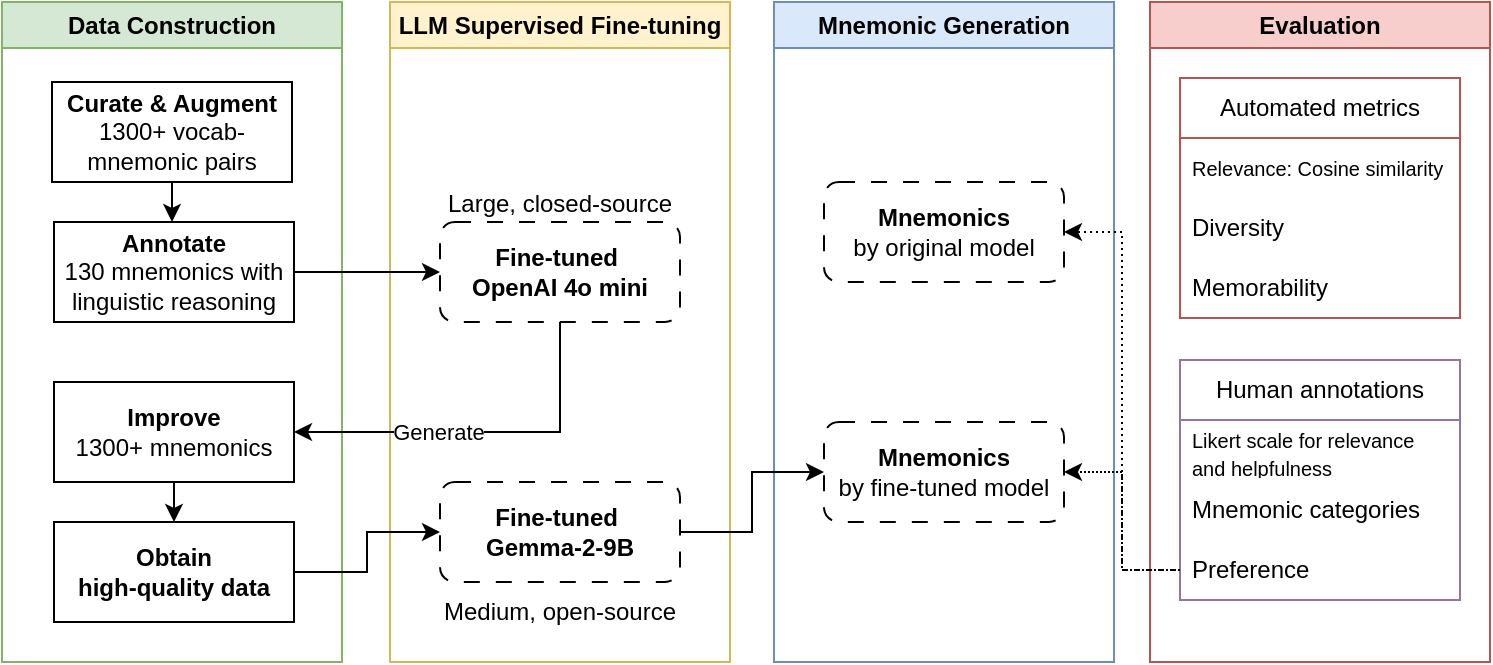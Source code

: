 <mxfile version="26.0.16">
  <diagram name="Page-1" id="px9kx3slcnb5_E4VtIDT">
    <mxGraphModel dx="851" dy="791" grid="1" gridSize="10" guides="1" tooltips="1" connect="1" arrows="1" fold="1" page="1" pageScale="1" pageWidth="850" pageHeight="1100" math="0" shadow="0">
      <root>
        <mxCell id="0" />
        <mxCell id="1" parent="0" />
        <mxCell id="g-isBZqxFY_-JQoQWxyM-34" value="Data Construction" style="swimlane;whiteSpace=wrap;html=1;startSize=23;fillColor=#d5e8d4;strokeColor=#82b366;" vertex="1" parent="1">
          <mxGeometry x="46" y="70" width="170" height="330" as="geometry" />
        </mxCell>
        <mxCell id="g-isBZqxFY_-JQoQWxyM-52" value="" style="edgeStyle=orthogonalEdgeStyle;rounded=0;orthogonalLoop=1;jettySize=auto;html=1;entryX=0.487;entryY=0.018;entryDx=0;entryDy=0;entryPerimeter=0;" edge="1" parent="g-isBZqxFY_-JQoQWxyM-34" source="g-isBZqxFY_-JQoQWxyM-38" target="g-isBZqxFY_-JQoQWxyM-39">
          <mxGeometry relative="1" as="geometry" />
        </mxCell>
        <mxCell id="g-isBZqxFY_-JQoQWxyM-38" value="&lt;b&gt;Curate &amp;amp; Augment&lt;/b&gt;&lt;div&gt;1300+ vocab-mnemonic pairs&lt;/div&gt;" style="rounded=0;whiteSpace=wrap;html=1;" vertex="1" parent="g-isBZqxFY_-JQoQWxyM-34">
          <mxGeometry x="25" y="40" width="120" height="50" as="geometry" />
        </mxCell>
        <mxCell id="g-isBZqxFY_-JQoQWxyM-39" value="&lt;b&gt;Annotate&lt;/b&gt;&lt;div&gt;130 mnemonics with linguistic reasoning&lt;/div&gt;" style="rounded=0;whiteSpace=wrap;html=1;" vertex="1" parent="g-isBZqxFY_-JQoQWxyM-34">
          <mxGeometry x="26" y="110" width="120" height="50" as="geometry" />
        </mxCell>
        <mxCell id="g-isBZqxFY_-JQoQWxyM-46" style="edgeStyle=orthogonalEdgeStyle;rounded=0;orthogonalLoop=1;jettySize=auto;html=1;exitX=0.5;exitY=1;exitDx=0;exitDy=0;entryX=0.5;entryY=0;entryDx=0;entryDy=0;" edge="1" parent="g-isBZqxFY_-JQoQWxyM-34" source="g-isBZqxFY_-JQoQWxyM-42" target="g-isBZqxFY_-JQoQWxyM-45">
          <mxGeometry relative="1" as="geometry" />
        </mxCell>
        <mxCell id="g-isBZqxFY_-JQoQWxyM-42" value="&lt;b&gt;Improve&lt;/b&gt;&lt;div&gt;1300+ mnemonics&lt;/div&gt;" style="rounded=0;whiteSpace=wrap;html=1;" vertex="1" parent="g-isBZqxFY_-JQoQWxyM-34">
          <mxGeometry x="26" y="190" width="120" height="50" as="geometry" />
        </mxCell>
        <mxCell id="g-isBZqxFY_-JQoQWxyM-45" value="&lt;b&gt;Obtain&lt;/b&gt;&lt;div&gt;&lt;b&gt;high-quality data&lt;/b&gt;&lt;/div&gt;" style="rounded=0;whiteSpace=wrap;html=1;" vertex="1" parent="g-isBZqxFY_-JQoQWxyM-34">
          <mxGeometry x="26" y="260" width="120" height="50" as="geometry" />
        </mxCell>
        <mxCell id="g-isBZqxFY_-JQoQWxyM-63" value="LLM Supervised Fine-tuning" style="swimlane;whiteSpace=wrap;html=1;startSize=23;fillColor=#fff2cc;strokeColor=#d6b656;" vertex="1" parent="1">
          <mxGeometry x="240" y="70" width="170" height="330" as="geometry" />
        </mxCell>
        <mxCell id="g-isBZqxFY_-JQoQWxyM-65" value="&lt;b&gt;Fine-tuned&amp;nbsp;&lt;/b&gt;&lt;div&gt;&lt;b&gt;OpenAI 4o mini&lt;/b&gt;&lt;/div&gt;" style="rounded=1;whiteSpace=wrap;html=1;gradientColor=none;fillStyle=dots;fillColor=none;dashed=1;dashPattern=8 8;" vertex="1" parent="g-isBZqxFY_-JQoQWxyM-63">
          <mxGeometry x="25" y="110" width="120" height="50" as="geometry" />
        </mxCell>
        <mxCell id="g-isBZqxFY_-JQoQWxyM-74" value="&lt;b&gt;Fine-tuned&amp;nbsp;&lt;/b&gt;&lt;div&gt;&lt;b&gt;Gemma-2-9B&lt;/b&gt;&lt;/div&gt;" style="rounded=1;whiteSpace=wrap;html=1;gradientColor=none;fillStyle=dots;fillColor=none;dashed=1;dashPattern=8 8;" vertex="1" parent="g-isBZqxFY_-JQoQWxyM-63">
          <mxGeometry x="25" y="240" width="120" height="50" as="geometry" />
        </mxCell>
        <mxCell id="g-isBZqxFY_-JQoQWxyM-75" value="Large, closed-source" style="text;html=1;align=center;verticalAlign=middle;whiteSpace=wrap;rounded=0;" vertex="1" parent="g-isBZqxFY_-JQoQWxyM-63">
          <mxGeometry x="20" y="86" width="130" height="30" as="geometry" />
        </mxCell>
        <mxCell id="g-isBZqxFY_-JQoQWxyM-76" value="Medium, open-source" style="text;html=1;align=center;verticalAlign=middle;whiteSpace=wrap;rounded=0;" vertex="1" parent="g-isBZqxFY_-JQoQWxyM-63">
          <mxGeometry x="20" y="290" width="130" height="30" as="geometry" />
        </mxCell>
        <mxCell id="g-isBZqxFY_-JQoQWxyM-73" style="edgeStyle=orthogonalEdgeStyle;rounded=0;orthogonalLoop=1;jettySize=auto;html=1;entryX=0;entryY=0.5;entryDx=0;entryDy=0;" edge="1" parent="1" source="g-isBZqxFY_-JQoQWxyM-39" target="g-isBZqxFY_-JQoQWxyM-65">
          <mxGeometry relative="1" as="geometry" />
        </mxCell>
        <mxCell id="g-isBZqxFY_-JQoQWxyM-64" value="" style="edgeStyle=orthogonalEdgeStyle;rounded=0;orthogonalLoop=1;jettySize=auto;html=1;entryX=1;entryY=0.5;entryDx=0;entryDy=0;exitX=0.5;exitY=1;exitDx=0;exitDy=0;" edge="1" parent="1" source="g-isBZqxFY_-JQoQWxyM-65" target="g-isBZqxFY_-JQoQWxyM-42">
          <mxGeometry relative="1" as="geometry">
            <mxPoint x="325" y="169" as="sourcePoint" />
            <mxPoint x="325" y="179" as="targetPoint" />
          </mxGeometry>
        </mxCell>
        <mxCell id="g-isBZqxFY_-JQoQWxyM-90" value="Generate" style="edgeLabel;html=1;align=center;verticalAlign=middle;resizable=0;points=[];" vertex="1" connectable="0" parent="g-isBZqxFY_-JQoQWxyM-64">
          <mxGeometry x="0.238" relative="1" as="geometry">
            <mxPoint as="offset" />
          </mxGeometry>
        </mxCell>
        <mxCell id="g-isBZqxFY_-JQoQWxyM-77" value="" style="edgeStyle=orthogonalEdgeStyle;rounded=0;orthogonalLoop=1;jettySize=auto;html=1;entryX=0;entryY=0.5;entryDx=0;entryDy=0;" edge="1" parent="1" source="g-isBZqxFY_-JQoQWxyM-45" target="g-isBZqxFY_-JQoQWxyM-74">
          <mxGeometry relative="1" as="geometry" />
        </mxCell>
        <mxCell id="g-isBZqxFY_-JQoQWxyM-91" value="Mnemonic Generation" style="swimlane;whiteSpace=wrap;html=1;startSize=23;fillColor=#dae8fc;strokeColor=#6c8ebf;" vertex="1" parent="1">
          <mxGeometry x="432" y="70" width="170" height="330" as="geometry" />
        </mxCell>
        <mxCell id="g-isBZqxFY_-JQoQWxyM-92" value="&lt;b&gt;Mnemonics&lt;/b&gt;&lt;div&gt;by fine-tuned model&lt;/div&gt;" style="rounded=1;whiteSpace=wrap;html=1;gradientColor=none;fillStyle=dots;fillColor=none;dashed=1;dashPattern=8 8;" vertex="1" parent="g-isBZqxFY_-JQoQWxyM-91">
          <mxGeometry x="25" y="210" width="120" height="50" as="geometry" />
        </mxCell>
        <mxCell id="g-isBZqxFY_-JQoQWxyM-93" value="&lt;b&gt;Mnemonics&lt;/b&gt;&lt;div&gt;by original model&lt;/div&gt;" style="rounded=1;whiteSpace=wrap;html=1;gradientColor=none;fillStyle=dots;fillColor=none;dashed=1;dashPattern=8 8;" vertex="1" parent="g-isBZqxFY_-JQoQWxyM-91">
          <mxGeometry x="25" y="90" width="120" height="50" as="geometry" />
        </mxCell>
        <mxCell id="g-isBZqxFY_-JQoQWxyM-97" style="edgeStyle=orthogonalEdgeStyle;rounded=0;orthogonalLoop=1;jettySize=auto;html=1;entryX=0;entryY=0.5;entryDx=0;entryDy=0;" edge="1" parent="1" source="g-isBZqxFY_-JQoQWxyM-74" target="g-isBZqxFY_-JQoQWxyM-92">
          <mxGeometry relative="1" as="geometry" />
        </mxCell>
        <mxCell id="g-isBZqxFY_-JQoQWxyM-98" value="Evaluation" style="swimlane;whiteSpace=wrap;html=1;startSize=23;fillColor=#f8cecc;strokeColor=#b85450;" vertex="1" parent="1">
          <mxGeometry x="620" y="70" width="170" height="330" as="geometry" />
        </mxCell>
        <mxCell id="g-isBZqxFY_-JQoQWxyM-101" value="Automated metrics" style="swimlane;fontStyle=0;childLayout=stackLayout;horizontal=1;startSize=30;horizontalStack=0;resizeParent=1;resizeParentMax=0;resizeLast=0;collapsible=1;marginBottom=0;whiteSpace=wrap;html=1;fillColor=none;strokeColor=#b85450;" vertex="1" parent="g-isBZqxFY_-JQoQWxyM-98">
          <mxGeometry x="15" y="38" width="140" height="120" as="geometry" />
        </mxCell>
        <mxCell id="g-isBZqxFY_-JQoQWxyM-102" value="&lt;font style=&quot;font-size: 10px;&quot;&gt;Relevance: Cosine similarity&lt;/font&gt;" style="text;strokeColor=none;fillColor=none;align=left;verticalAlign=middle;spacingLeft=4;spacingRight=4;overflow=hidden;points=[[0,0.5],[1,0.5]];portConstraint=eastwest;rotatable=0;whiteSpace=wrap;html=1;" vertex="1" parent="g-isBZqxFY_-JQoQWxyM-101">
          <mxGeometry y="30" width="140" height="30" as="geometry" />
        </mxCell>
        <mxCell id="g-isBZqxFY_-JQoQWxyM-103" value="Diversity" style="text;strokeColor=none;fillColor=none;align=left;verticalAlign=middle;spacingLeft=4;spacingRight=4;overflow=hidden;points=[[0,0.5],[1,0.5]];portConstraint=eastwest;rotatable=0;whiteSpace=wrap;html=1;" vertex="1" parent="g-isBZqxFY_-JQoQWxyM-101">
          <mxGeometry y="60" width="140" height="30" as="geometry" />
        </mxCell>
        <mxCell id="g-isBZqxFY_-JQoQWxyM-104" value="Memorability" style="text;strokeColor=none;fillColor=none;align=left;verticalAlign=middle;spacingLeft=4;spacingRight=4;overflow=hidden;points=[[0,0.5],[1,0.5]];portConstraint=eastwest;rotatable=0;whiteSpace=wrap;html=1;" vertex="1" parent="g-isBZqxFY_-JQoQWxyM-101">
          <mxGeometry y="90" width="140" height="30" as="geometry" />
        </mxCell>
        <mxCell id="g-isBZqxFY_-JQoQWxyM-105" value="Human annotations" style="swimlane;fontStyle=0;childLayout=stackLayout;horizontal=1;startSize=30;horizontalStack=0;resizeParent=1;resizeParentMax=0;resizeLast=0;collapsible=1;marginBottom=0;whiteSpace=wrap;html=1;fillColor=none;strokeColor=#9673a6;" vertex="1" parent="g-isBZqxFY_-JQoQWxyM-98">
          <mxGeometry x="15" y="179" width="140" height="120" as="geometry" />
        </mxCell>
        <mxCell id="g-isBZqxFY_-JQoQWxyM-106" value="&lt;font style=&quot;font-size: 10px;&quot;&gt;Likert scale for relevance and helpfulness&lt;/font&gt;" style="text;strokeColor=none;fillColor=none;align=left;verticalAlign=middle;spacingLeft=4;spacingRight=4;overflow=hidden;points=[[0,0.5],[1,0.5]];portConstraint=eastwest;rotatable=0;whiteSpace=wrap;html=1;" vertex="1" parent="g-isBZqxFY_-JQoQWxyM-105">
          <mxGeometry y="30" width="140" height="30" as="geometry" />
        </mxCell>
        <mxCell id="g-isBZqxFY_-JQoQWxyM-107" value="Mnemonic categories" style="text;strokeColor=none;fillColor=none;align=left;verticalAlign=middle;spacingLeft=4;spacingRight=4;overflow=hidden;points=[[0,0.5],[1,0.5]];portConstraint=eastwest;rotatable=0;whiteSpace=wrap;html=1;" vertex="1" parent="g-isBZqxFY_-JQoQWxyM-105">
          <mxGeometry y="60" width="140" height="30" as="geometry" />
        </mxCell>
        <mxCell id="g-isBZqxFY_-JQoQWxyM-108" value="Preference" style="text;strokeColor=none;fillColor=none;align=left;verticalAlign=middle;spacingLeft=4;spacingRight=4;overflow=hidden;points=[[0,0.5],[1,0.5]];portConstraint=eastwest;rotatable=0;whiteSpace=wrap;html=1;" vertex="1" parent="g-isBZqxFY_-JQoQWxyM-105">
          <mxGeometry y="90" width="140" height="30" as="geometry" />
        </mxCell>
        <mxCell id="g-isBZqxFY_-JQoQWxyM-109" style="edgeStyle=orthogonalEdgeStyle;rounded=0;orthogonalLoop=1;jettySize=auto;html=1;entryX=1;entryY=0.5;entryDx=0;entryDy=0;dashed=1;dashPattern=1 2;" edge="1" parent="1" source="g-isBZqxFY_-JQoQWxyM-108" target="g-isBZqxFY_-JQoQWxyM-93">
          <mxGeometry relative="1" as="geometry" />
        </mxCell>
        <mxCell id="g-isBZqxFY_-JQoQWxyM-110" style="edgeStyle=orthogonalEdgeStyle;rounded=0;orthogonalLoop=1;jettySize=auto;html=1;entryX=1;entryY=0.5;entryDx=0;entryDy=0;dashed=1;dashPattern=1 1;" edge="1" parent="1" source="g-isBZqxFY_-JQoQWxyM-108" target="g-isBZqxFY_-JQoQWxyM-92">
          <mxGeometry relative="1" as="geometry" />
        </mxCell>
      </root>
    </mxGraphModel>
  </diagram>
</mxfile>
